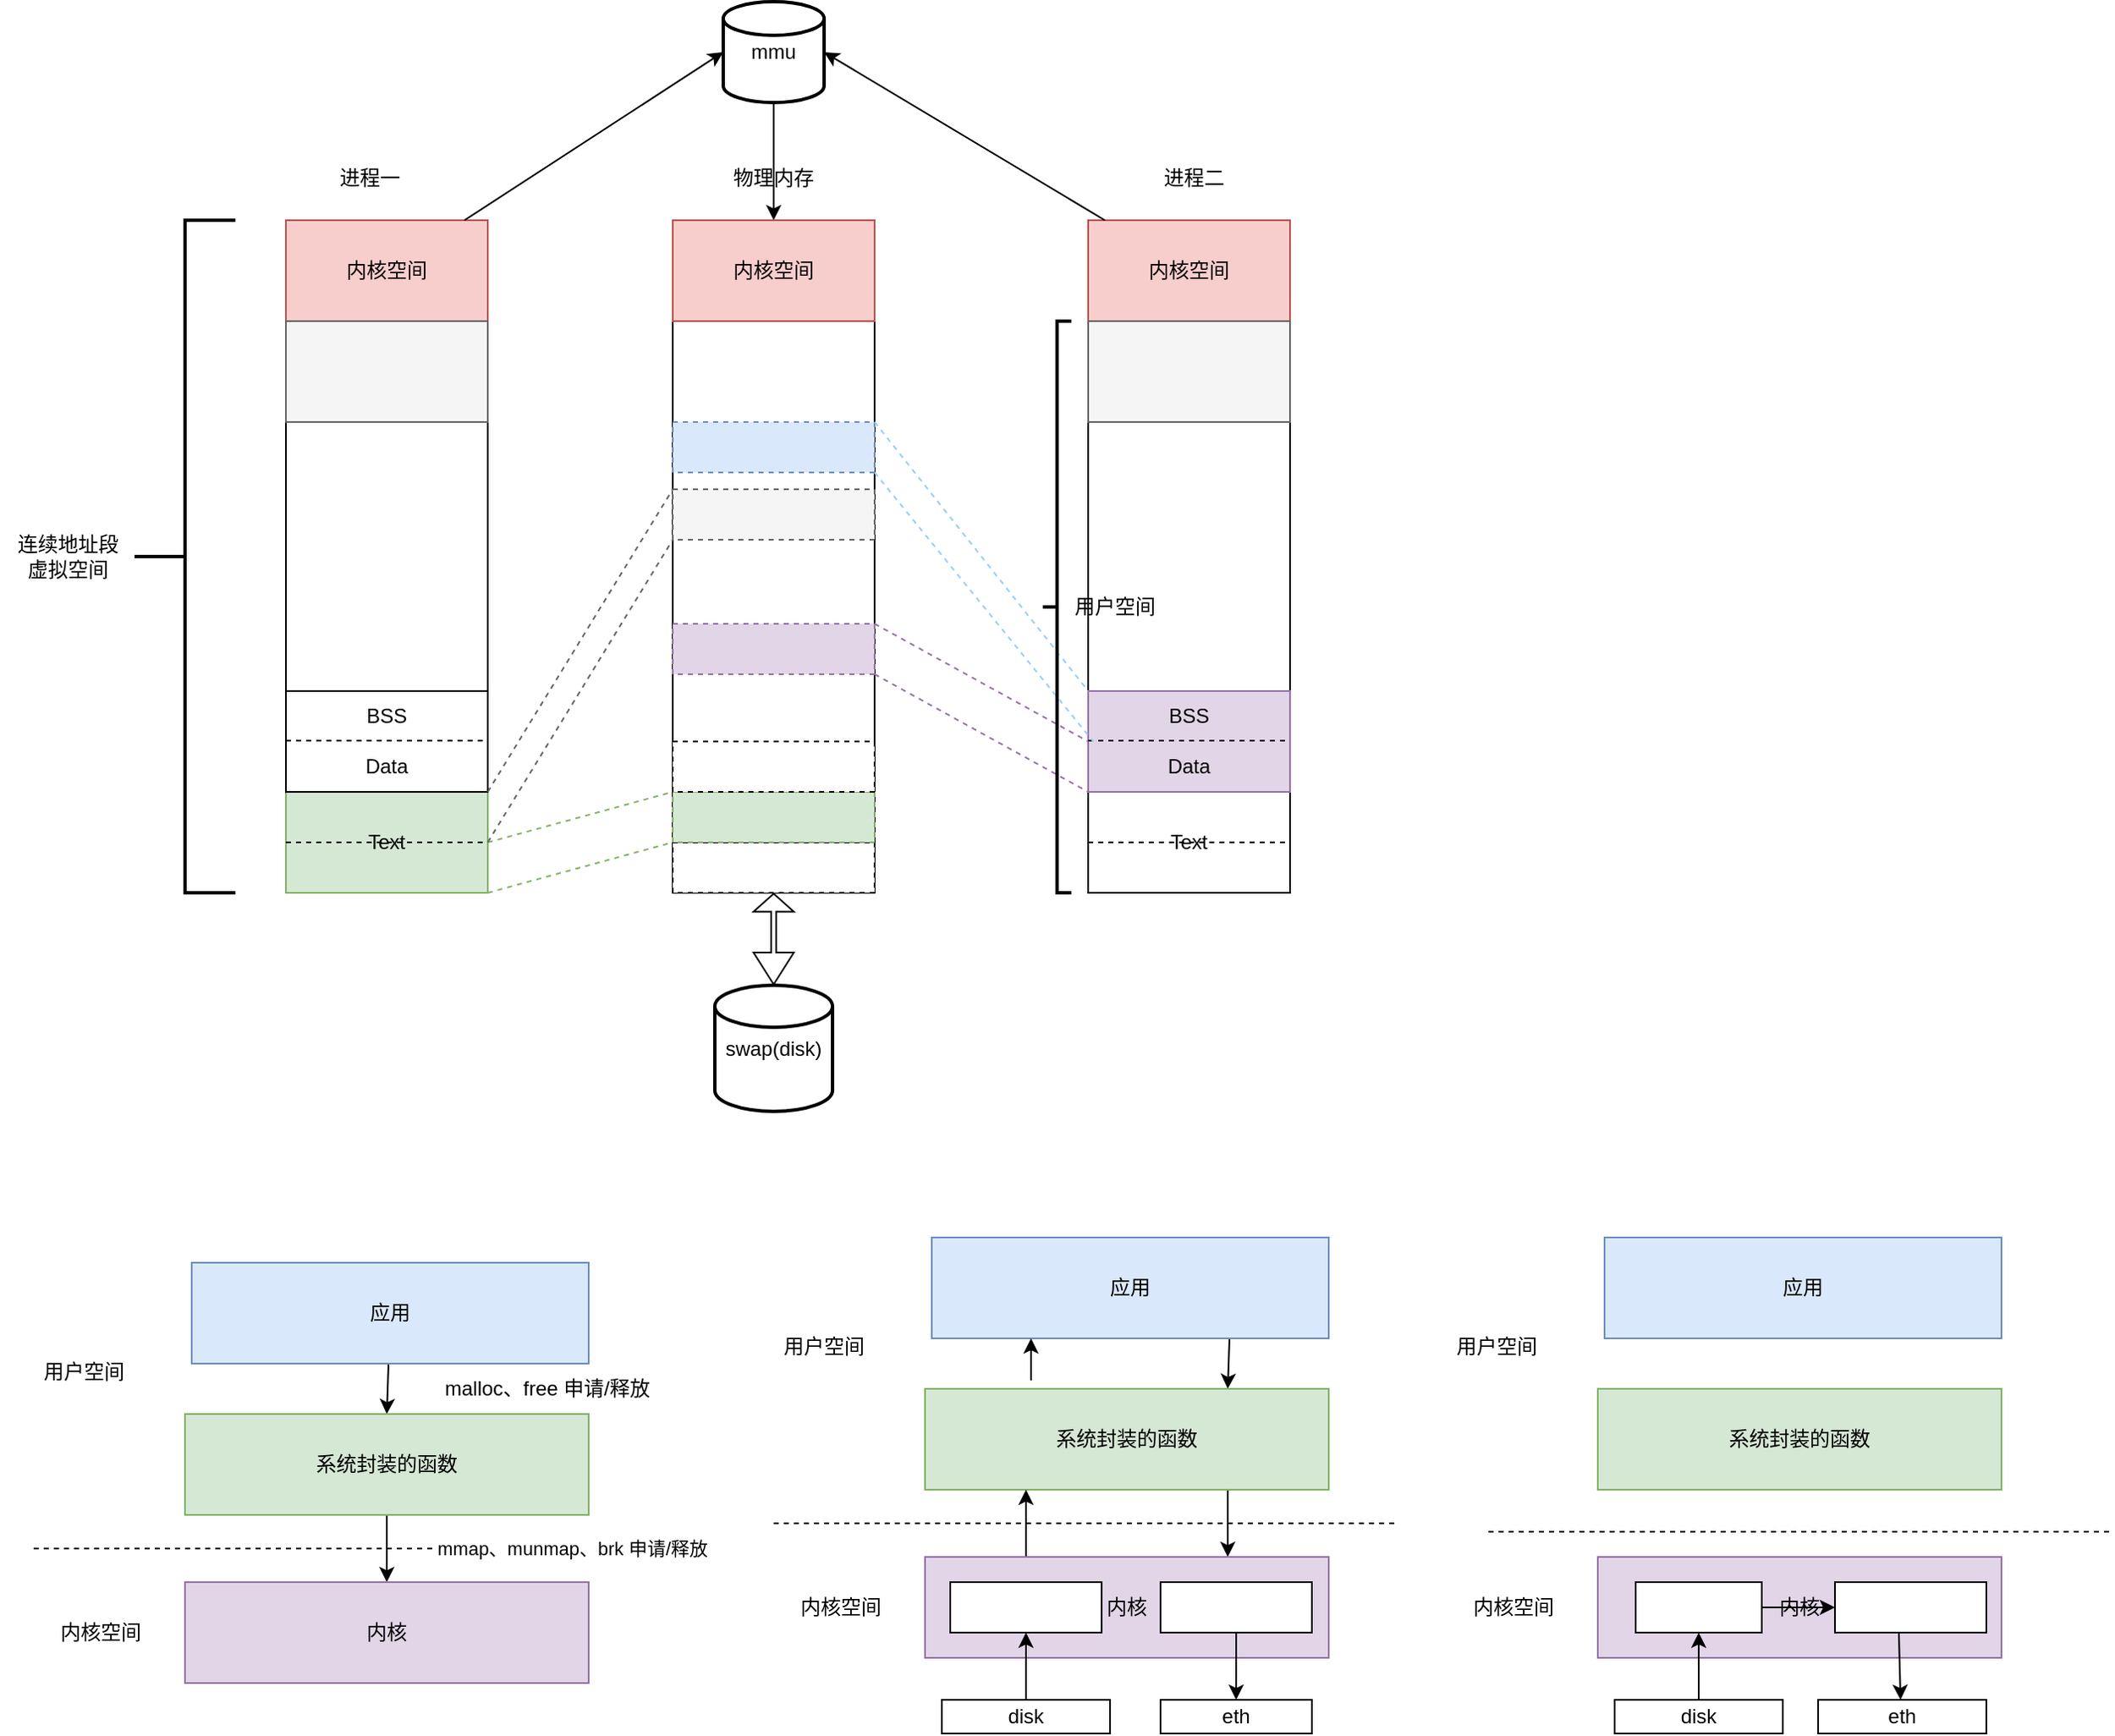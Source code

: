 <mxfile version="26.0.4">
  <diagram name="第 1 页" id="RbE0zZEDlsMbj9A2anAU">
    <mxGraphModel dx="968" dy="1754" grid="1" gridSize="10" guides="1" tooltips="1" connect="1" arrows="1" fold="1" page="1" pageScale="1" pageWidth="827" pageHeight="1169" math="0" shadow="0">
      <root>
        <mxCell id="0" />
        <mxCell id="1" parent="0" />
        <mxCell id="zzDzum1lHBQrz0rzf7VX-42" value="" style="rounded=0;whiteSpace=wrap;html=1;" parent="1" vertex="1">
          <mxGeometry x="460" y="160" width="120" height="340" as="geometry" />
        </mxCell>
        <mxCell id="zzDzum1lHBQrz0rzf7VX-5" value="内核空间" style="rounded=0;whiteSpace=wrap;html=1;fillColor=#f8cecc;strokeColor=#b85450;" parent="1" vertex="1">
          <mxGeometry x="230" y="100" width="120" height="60" as="geometry" />
        </mxCell>
        <mxCell id="zzDzum1lHBQrz0rzf7VX-4" value="" style="rounded=0;whiteSpace=wrap;html=1;" parent="1" vertex="1">
          <mxGeometry x="230" y="220" width="120" height="160" as="geometry" />
        </mxCell>
        <mxCell id="zzDzum1lHBQrz0rzf7VX-14" value="" style="rounded=0;whiteSpace=wrap;html=1;dashed=1;" parent="1" vertex="1">
          <mxGeometry x="460" y="470" width="120" height="30" as="geometry" />
        </mxCell>
        <mxCell id="zzDzum1lHBQrz0rzf7VX-15" value="" style="rounded=0;whiteSpace=wrap;html=1;dashed=1;fillColor=#d5e8d4;strokeColor=#82b366;" parent="1" vertex="1">
          <mxGeometry x="460" y="440" width="120" height="30" as="geometry" />
        </mxCell>
        <mxCell id="zzDzum1lHBQrz0rzf7VX-16" value="" style="rounded=0;whiteSpace=wrap;html=1;dashed=1;" parent="1" vertex="1">
          <mxGeometry x="460" y="410" width="120" height="30" as="geometry" />
        </mxCell>
        <mxCell id="zzDzum1lHBQrz0rzf7VX-18" value="" style="endArrow=none;dashed=1;html=1;rounded=0;exitX=1;exitY=0.5;exitDx=0;exitDy=0;entryX=0;entryY=1;entryDx=0;entryDy=0;fillColor=#d5e8d4;strokeColor=#82b366;" parent="1" target="zzDzum1lHBQrz0rzf7VX-16" edge="1">
          <mxGeometry width="50" height="50" relative="1" as="geometry">
            <mxPoint x="350" y="470" as="sourcePoint" />
            <mxPoint x="550" y="300" as="targetPoint" />
          </mxGeometry>
        </mxCell>
        <mxCell id="zzDzum1lHBQrz0rzf7VX-19" value="" style="endArrow=none;dashed=1;html=1;rounded=0;exitX=1;exitY=1;exitDx=0;exitDy=0;entryX=0;entryY=1;entryDx=0;entryDy=0;fillColor=#d5e8d4;strokeColor=#82b366;" parent="1" target="zzDzum1lHBQrz0rzf7VX-15" edge="1">
          <mxGeometry width="50" height="50" relative="1" as="geometry">
            <mxPoint x="350" y="500" as="sourcePoint" />
            <mxPoint x="470" y="450" as="targetPoint" />
          </mxGeometry>
        </mxCell>
        <mxCell id="zzDzum1lHBQrz0rzf7VX-28" value="Text" style="rounded=0;whiteSpace=wrap;html=1;fillColor=#d5e8d4;strokeColor=#82b366;" parent="1" vertex="1">
          <mxGeometry x="230" y="440" width="120" height="60" as="geometry" />
        </mxCell>
        <mxCell id="zzDzum1lHBQrz0rzf7VX-36" value="" style="endArrow=none;dashed=1;html=1;strokeWidth=1;rounded=0;exitX=0;exitY=0.5;exitDx=0;exitDy=0;entryX=1;entryY=0.5;entryDx=0;entryDy=0;" parent="1" source="zzDzum1lHBQrz0rzf7VX-28" target="zzDzum1lHBQrz0rzf7VX-28" edge="1">
          <mxGeometry width="50" height="50" relative="1" as="geometry">
            <mxPoint x="470" y="350" as="sourcePoint" />
            <mxPoint x="520" y="300" as="targetPoint" />
          </mxGeometry>
        </mxCell>
        <mxCell id="zzDzum1lHBQrz0rzf7VX-37" value="" style="rounded=0;whiteSpace=wrap;html=1;" parent="1" vertex="1">
          <mxGeometry x="230" y="380" width="120" height="60" as="geometry" />
        </mxCell>
        <mxCell id="zzDzum1lHBQrz0rzf7VX-38" value="" style="endArrow=none;dashed=1;html=1;strokeWidth=1;rounded=0;exitX=0;exitY=0.5;exitDx=0;exitDy=0;entryX=1;entryY=0.5;entryDx=0;entryDy=0;" parent="1" edge="1">
          <mxGeometry width="50" height="50" relative="1" as="geometry">
            <mxPoint x="230" y="409.5" as="sourcePoint" />
            <mxPoint x="350" y="409.5" as="targetPoint" />
          </mxGeometry>
        </mxCell>
        <mxCell id="zzDzum1lHBQrz0rzf7VX-40" value="Data" style="text;html=1;align=center;verticalAlign=middle;whiteSpace=wrap;rounded=0;" parent="1" vertex="1">
          <mxGeometry x="260" y="410" width="60" height="30" as="geometry" />
        </mxCell>
        <mxCell id="zzDzum1lHBQrz0rzf7VX-41" value="BSS" style="text;html=1;align=center;verticalAlign=middle;whiteSpace=wrap;rounded=0;" parent="1" vertex="1">
          <mxGeometry x="260" y="380" width="60" height="30" as="geometry" />
        </mxCell>
        <mxCell id="zzDzum1lHBQrz0rzf7VX-43" value="" style="rounded=0;whiteSpace=wrap;html=1;dashed=1;fillColor=#f5f5f5;fontColor=#333333;strokeColor=#666666;" parent="1" vertex="1">
          <mxGeometry x="460" y="260" width="120" height="30" as="geometry" />
        </mxCell>
        <mxCell id="zzDzum1lHBQrz0rzf7VX-44" value="" style="endArrow=none;dashed=1;html=1;rounded=0;exitX=1;exitY=0.5;exitDx=0;exitDy=0;entryX=0;entryY=0;entryDx=0;entryDy=0;fillColor=#f5f5f5;strokeColor=#666666;" parent="1" target="zzDzum1lHBQrz0rzf7VX-43" edge="1">
          <mxGeometry width="50" height="50" relative="1" as="geometry">
            <mxPoint x="350" y="440" as="sourcePoint" />
            <mxPoint x="460" y="410" as="targetPoint" />
          </mxGeometry>
        </mxCell>
        <mxCell id="zzDzum1lHBQrz0rzf7VX-46" value="" style="endArrow=none;dashed=1;html=1;rounded=0;exitX=1;exitY=0.5;exitDx=0;exitDy=0;entryX=0;entryY=1;entryDx=0;entryDy=0;fillColor=#f5f5f5;strokeColor=#666666;" parent="1" source="zzDzum1lHBQrz0rzf7VX-28" target="zzDzum1lHBQrz0rzf7VX-43" edge="1">
          <mxGeometry width="50" height="50" relative="1" as="geometry">
            <mxPoint x="360" y="450" as="sourcePoint" />
            <mxPoint x="470" y="270" as="targetPoint" />
          </mxGeometry>
        </mxCell>
        <mxCell id="zzDzum1lHBQrz0rzf7VX-47" value="内核空间" style="rounded=0;whiteSpace=wrap;html=1;fillColor=#f8cecc;strokeColor=#b85450;" parent="1" vertex="1">
          <mxGeometry x="707" y="100" width="120" height="60" as="geometry" />
        </mxCell>
        <mxCell id="zzDzum1lHBQrz0rzf7VX-48" value="" style="rounded=0;whiteSpace=wrap;html=1;" parent="1" vertex="1">
          <mxGeometry x="707" y="160" width="120" height="220" as="geometry" />
        </mxCell>
        <mxCell id="zzDzum1lHBQrz0rzf7VX-49" value="Text" style="rounded=0;whiteSpace=wrap;html=1;" parent="1" vertex="1">
          <mxGeometry x="707" y="440" width="120" height="60" as="geometry" />
        </mxCell>
        <mxCell id="zzDzum1lHBQrz0rzf7VX-50" value="" style="endArrow=none;dashed=1;html=1;strokeWidth=1;rounded=0;exitX=0;exitY=0.5;exitDx=0;exitDy=0;entryX=1;entryY=0.5;entryDx=0;entryDy=0;" parent="1" source="zzDzum1lHBQrz0rzf7VX-49" target="zzDzum1lHBQrz0rzf7VX-49" edge="1">
          <mxGeometry width="50" height="50" relative="1" as="geometry">
            <mxPoint x="947" y="350" as="sourcePoint" />
            <mxPoint x="997" y="300" as="targetPoint" />
          </mxGeometry>
        </mxCell>
        <mxCell id="zzDzum1lHBQrz0rzf7VX-51" value="" style="rounded=0;whiteSpace=wrap;html=1;fillColor=#e1d5e7;strokeColor=#9673a6;" parent="1" vertex="1">
          <mxGeometry x="707" y="380" width="120" height="60" as="geometry" />
        </mxCell>
        <mxCell id="zzDzum1lHBQrz0rzf7VX-52" value="" style="endArrow=none;dashed=1;html=1;strokeWidth=1;rounded=0;exitX=0;exitY=0.5;exitDx=0;exitDy=0;entryX=1;entryY=0.5;entryDx=0;entryDy=0;" parent="1" edge="1">
          <mxGeometry width="50" height="50" relative="1" as="geometry">
            <mxPoint x="707" y="409.5" as="sourcePoint" />
            <mxPoint x="827" y="409.5" as="targetPoint" />
          </mxGeometry>
        </mxCell>
        <mxCell id="zzDzum1lHBQrz0rzf7VX-53" value="Data" style="text;html=1;align=center;verticalAlign=middle;whiteSpace=wrap;rounded=0;" parent="1" vertex="1">
          <mxGeometry x="737" y="410" width="60" height="30" as="geometry" />
        </mxCell>
        <mxCell id="zzDzum1lHBQrz0rzf7VX-54" value="BSS" style="text;html=1;align=center;verticalAlign=middle;whiteSpace=wrap;rounded=0;" parent="1" vertex="1">
          <mxGeometry x="737" y="380" width="60" height="30" as="geometry" />
        </mxCell>
        <mxCell id="zzDzum1lHBQrz0rzf7VX-55" value="" style="rounded=0;whiteSpace=wrap;html=1;dashed=1;fillColor=#e1d5e7;strokeColor=#9673a6;" parent="1" vertex="1">
          <mxGeometry x="460" y="340" width="120" height="30" as="geometry" />
        </mxCell>
        <mxCell id="zzDzum1lHBQrz0rzf7VX-56" value="" style="rounded=0;whiteSpace=wrap;html=1;dashed=1;fillColor=#dae8fc;strokeColor=#6c8ebf;" parent="1" vertex="1">
          <mxGeometry x="460" y="220" width="120" height="30" as="geometry" />
        </mxCell>
        <mxCell id="zzDzum1lHBQrz0rzf7VX-60" value="" style="endArrow=none;dashed=1;html=1;rounded=0;entryX=0;entryY=1;entryDx=0;entryDy=0;fillColor=#e1d5e7;strokeColor=#9673a6;" parent="1" target="zzDzum1lHBQrz0rzf7VX-51" edge="1">
          <mxGeometry width="50" height="50" relative="1" as="geometry">
            <mxPoint x="580" y="370" as="sourcePoint" />
            <mxPoint x="470" y="270" as="targetPoint" />
          </mxGeometry>
        </mxCell>
        <mxCell id="zzDzum1lHBQrz0rzf7VX-61" value="" style="endArrow=none;dashed=1;html=1;rounded=0;exitX=1;exitY=0;exitDx=0;exitDy=0;entryX=0;entryY=0.5;entryDx=0;entryDy=0;fillColor=#e1d5e7;strokeColor=#9673a6;" parent="1" source="zzDzum1lHBQrz0rzf7VX-55" target="zzDzum1lHBQrz0rzf7VX-51" edge="1">
          <mxGeometry width="50" height="50" relative="1" as="geometry">
            <mxPoint x="588" y="382" as="sourcePoint" />
            <mxPoint x="717" y="450" as="targetPoint" />
          </mxGeometry>
        </mxCell>
        <mxCell id="zzDzum1lHBQrz0rzf7VX-62" value="" style="endArrow=none;dashed=1;html=1;rounded=0;strokeColor=#99CCFF;exitX=1;exitY=1;exitDx=0;exitDy=0;" parent="1" source="zzDzum1lHBQrz0rzf7VX-56" edge="1">
          <mxGeometry width="50" height="50" relative="1" as="geometry">
            <mxPoint x="580" y="220" as="sourcePoint" />
            <mxPoint x="710" y="410" as="targetPoint" />
          </mxGeometry>
        </mxCell>
        <mxCell id="zzDzum1lHBQrz0rzf7VX-63" value="" style="endArrow=none;dashed=1;html=1;rounded=0;entryX=0;entryY=1;entryDx=0;entryDy=0;strokeColor=#99CCFF;exitX=1;exitY=0;exitDx=0;exitDy=0;" parent="1" source="zzDzum1lHBQrz0rzf7VX-56" target="zzDzum1lHBQrz0rzf7VX-48" edge="1">
          <mxGeometry width="50" height="50" relative="1" as="geometry">
            <mxPoint x="610" y="220" as="sourcePoint" />
            <mxPoint x="720" y="420" as="targetPoint" />
          </mxGeometry>
        </mxCell>
        <mxCell id="zzDzum1lHBQrz0rzf7VX-64" value="进程一" style="text;html=1;align=center;verticalAlign=middle;whiteSpace=wrap;rounded=0;" parent="1" vertex="1">
          <mxGeometry x="250" y="60" width="60" height="30" as="geometry" />
        </mxCell>
        <mxCell id="zzDzum1lHBQrz0rzf7VX-65" value="进程二" style="text;html=1;align=center;verticalAlign=middle;whiteSpace=wrap;rounded=0;" parent="1" vertex="1">
          <mxGeometry x="740" y="60" width="60" height="30" as="geometry" />
        </mxCell>
        <mxCell id="zzDzum1lHBQrz0rzf7VX-68" value="" style="strokeWidth=2;html=1;shape=mxgraph.flowchart.annotation_2;align=left;labelPosition=right;pointerEvents=1;" parent="1" vertex="1">
          <mxGeometry x="140" y="100" width="60" height="400" as="geometry" />
        </mxCell>
        <mxCell id="zzDzum1lHBQrz0rzf7VX-69" value="连续地址段&lt;div&gt;虚拟空间&lt;/div&gt;" style="text;html=1;align=center;verticalAlign=middle;resizable=0;points=[];autosize=1;strokeColor=none;fillColor=none;" parent="1" vertex="1">
          <mxGeometry x="60" y="280" width="80" height="40" as="geometry" />
        </mxCell>
        <mxCell id="zzDzum1lHBQrz0rzf7VX-70" value="物理内存" style="text;html=1;align=center;verticalAlign=middle;whiteSpace=wrap;rounded=0;" parent="1" vertex="1">
          <mxGeometry x="490" y="60" width="60" height="30" as="geometry" />
        </mxCell>
        <mxCell id="9y9Copx7se7E2T3DfJLC-10" style="edgeStyle=none;rounded=0;orthogonalLoop=1;jettySize=auto;html=1;entryX=0.5;entryY=0;entryDx=0;entryDy=0;" edge="1" parent="1" source="zzDzum1lHBQrz0rzf7VX-71" target="9y9Copx7se7E2T3DfJLC-6">
          <mxGeometry relative="1" as="geometry" />
        </mxCell>
        <mxCell id="zzDzum1lHBQrz0rzf7VX-71" value="mmu" style="strokeWidth=2;html=1;shape=mxgraph.flowchart.database;whiteSpace=wrap;" parent="1" vertex="1">
          <mxGeometry x="490" y="-30" width="60" height="60" as="geometry" />
        </mxCell>
        <mxCell id="zzDzum1lHBQrz0rzf7VX-72" style="edgeStyle=none;rounded=0;orthogonalLoop=1;jettySize=auto;html=1;entryX=0;entryY=0.5;entryDx=0;entryDy=0;entryPerimeter=0;" parent="1" source="zzDzum1lHBQrz0rzf7VX-5" target="zzDzum1lHBQrz0rzf7VX-71" edge="1">
          <mxGeometry relative="1" as="geometry" />
        </mxCell>
        <mxCell id="zzDzum1lHBQrz0rzf7VX-73" style="edgeStyle=none;rounded=0;orthogonalLoop=1;jettySize=auto;html=1;entryX=1;entryY=0.5;entryDx=0;entryDy=0;entryPerimeter=0;" parent="1" source="zzDzum1lHBQrz0rzf7VX-47" target="zzDzum1lHBQrz0rzf7VX-71" edge="1">
          <mxGeometry relative="1" as="geometry" />
        </mxCell>
        <mxCell id="9y9Copx7se7E2T3DfJLC-11" style="edgeStyle=none;rounded=0;orthogonalLoop=1;jettySize=auto;html=1;entryX=0.5;entryY=0;entryDx=0;entryDy=0;" edge="1" parent="1" source="9y9Copx7se7E2T3DfJLC-1" target="9y9Copx7se7E2T3DfJLC-2">
          <mxGeometry relative="1" as="geometry" />
        </mxCell>
        <mxCell id="9y9Copx7se7E2T3DfJLC-1" value="应用" style="rounded=0;whiteSpace=wrap;html=1;fillColor=#dae8fc;strokeColor=#6c8ebf;" vertex="1" parent="1">
          <mxGeometry x="174" y="720" width="236" height="60" as="geometry" />
        </mxCell>
        <mxCell id="9y9Copx7se7E2T3DfJLC-13" style="edgeStyle=none;rounded=0;orthogonalLoop=1;jettySize=auto;html=1;entryX=0.5;entryY=0;entryDx=0;entryDy=0;" edge="1" parent="1" source="9y9Copx7se7E2T3DfJLC-2" target="9y9Copx7se7E2T3DfJLC-12">
          <mxGeometry relative="1" as="geometry" />
        </mxCell>
        <mxCell id="9y9Copx7se7E2T3DfJLC-2" value="系统封装的函数" style="rounded=0;whiteSpace=wrap;html=1;fillColor=#d5e8d4;strokeColor=#82b366;" vertex="1" parent="1">
          <mxGeometry x="170" y="810" width="240" height="60" as="geometry" />
        </mxCell>
        <mxCell id="9y9Copx7se7E2T3DfJLC-4" value="" style="shape=flexArrow;endArrow=classic;startArrow=classic;html=1;rounded=0;width=3;endSize=3.23;entryX=0.5;entryY=1;entryDx=0;entryDy=0;" edge="1" parent="1" target="zzDzum1lHBQrz0rzf7VX-14">
          <mxGeometry width="100" height="100" relative="1" as="geometry">
            <mxPoint x="520" y="555" as="sourcePoint" />
            <mxPoint x="520" y="510" as="targetPoint" />
          </mxGeometry>
        </mxCell>
        <mxCell id="9y9Copx7se7E2T3DfJLC-5" value="swap(disk)" style="strokeWidth=2;html=1;shape=mxgraph.flowchart.database;whiteSpace=wrap;" vertex="1" parent="1">
          <mxGeometry x="485" y="555" width="70" height="75" as="geometry" />
        </mxCell>
        <mxCell id="9y9Copx7se7E2T3DfJLC-6" value="内核空间" style="rounded=0;whiteSpace=wrap;html=1;fillColor=#f8cecc;strokeColor=#b85450;" vertex="1" parent="1">
          <mxGeometry x="460" y="100" width="120" height="60" as="geometry" />
        </mxCell>
        <mxCell id="9y9Copx7se7E2T3DfJLC-7" value="用户空间" style="strokeWidth=2;html=1;shape=mxgraph.flowchart.annotation_2;align=left;labelPosition=right;pointerEvents=1;" vertex="1" parent="1">
          <mxGeometry x="680" y="160" width="17" height="340" as="geometry" />
        </mxCell>
        <mxCell id="9y9Copx7se7E2T3DfJLC-12" value="内核" style="rounded=0;whiteSpace=wrap;html=1;fillColor=#e1d5e7;strokeColor=#9673a6;" vertex="1" parent="1">
          <mxGeometry x="170" y="910" width="240" height="60" as="geometry" />
        </mxCell>
        <mxCell id="9y9Copx7se7E2T3DfJLC-14" value="" style="endArrow=none;dashed=1;html=1;strokeWidth=1;rounded=0;" edge="1" parent="1">
          <mxGeometry width="50" height="50" relative="1" as="geometry">
            <mxPoint x="80" y="890" as="sourcePoint" />
            <mxPoint x="450" y="890" as="targetPoint" />
          </mxGeometry>
        </mxCell>
        <mxCell id="9y9Copx7se7E2T3DfJLC-19" value="mmap、munmap、brk 申请/释放" style="edgeLabel;html=1;align=center;verticalAlign=middle;resizable=0;points=[];" vertex="1" connectable="0" parent="9y9Copx7se7E2T3DfJLC-14">
          <mxGeometry x="0.292" relative="1" as="geometry">
            <mxPoint x="81" as="offset" />
          </mxGeometry>
        </mxCell>
        <mxCell id="9y9Copx7se7E2T3DfJLC-16" value="用户空间" style="text;html=1;align=center;verticalAlign=middle;whiteSpace=wrap;rounded=0;" vertex="1" parent="1">
          <mxGeometry x="80" y="770" width="60" height="30" as="geometry" />
        </mxCell>
        <mxCell id="9y9Copx7se7E2T3DfJLC-17" value="内核空间" style="text;html=1;align=center;verticalAlign=middle;whiteSpace=wrap;rounded=0;" vertex="1" parent="1">
          <mxGeometry x="90" y="925" width="60" height="30" as="geometry" />
        </mxCell>
        <mxCell id="9y9Copx7se7E2T3DfJLC-18" value="malloc、free 申请/释放" style="text;html=1;align=center;verticalAlign=middle;resizable=0;points=[];autosize=1;strokeColor=none;fillColor=none;" vertex="1" parent="1">
          <mxGeometry x="310" y="780" width="150" height="30" as="geometry" />
        </mxCell>
        <mxCell id="9y9Copx7se7E2T3DfJLC-40" style="edgeStyle=none;rounded=0;orthogonalLoop=1;jettySize=auto;html=1;exitX=0.75;exitY=1;exitDx=0;exitDy=0;entryX=0.75;entryY=0;entryDx=0;entryDy=0;" edge="1" parent="1" source="9y9Copx7se7E2T3DfJLC-21" target="9y9Copx7se7E2T3DfJLC-23">
          <mxGeometry relative="1" as="geometry" />
        </mxCell>
        <mxCell id="9y9Copx7se7E2T3DfJLC-21" value="应用" style="rounded=0;whiteSpace=wrap;html=1;fillColor=#dae8fc;strokeColor=#6c8ebf;" vertex="1" parent="1">
          <mxGeometry x="614" y="705" width="236" height="60" as="geometry" />
        </mxCell>
        <mxCell id="9y9Copx7se7E2T3DfJLC-38" style="edgeStyle=none;rounded=0;orthogonalLoop=1;jettySize=auto;html=1;exitX=0.75;exitY=1;exitDx=0;exitDy=0;entryX=0.75;entryY=0;entryDx=0;entryDy=0;" edge="1" parent="1" source="9y9Copx7se7E2T3DfJLC-23" target="9y9Copx7se7E2T3DfJLC-24">
          <mxGeometry relative="1" as="geometry" />
        </mxCell>
        <mxCell id="9y9Copx7se7E2T3DfJLC-39" style="edgeStyle=none;rounded=0;orthogonalLoop=1;jettySize=auto;html=1;entryX=0.25;entryY=1;entryDx=0;entryDy=0;" edge="1" parent="1" target="9y9Copx7se7E2T3DfJLC-21">
          <mxGeometry relative="1" as="geometry">
            <mxPoint x="673" y="790" as="sourcePoint" />
          </mxGeometry>
        </mxCell>
        <mxCell id="9y9Copx7se7E2T3DfJLC-23" value="系统封装的函数" style="rounded=0;whiteSpace=wrap;html=1;fillColor=#d5e8d4;strokeColor=#82b366;" vertex="1" parent="1">
          <mxGeometry x="610" y="795" width="240" height="60" as="geometry" />
        </mxCell>
        <mxCell id="9y9Copx7se7E2T3DfJLC-37" style="edgeStyle=none;rounded=0;orthogonalLoop=1;jettySize=auto;html=1;exitX=0.25;exitY=0;exitDx=0;exitDy=0;entryX=0.25;entryY=1;entryDx=0;entryDy=0;" edge="1" parent="1" source="9y9Copx7se7E2T3DfJLC-24" target="9y9Copx7se7E2T3DfJLC-23">
          <mxGeometry relative="1" as="geometry">
            <mxPoint x="660" y="860" as="targetPoint" />
          </mxGeometry>
        </mxCell>
        <mxCell id="9y9Copx7se7E2T3DfJLC-24" value="内核" style="rounded=0;whiteSpace=wrap;html=1;fillColor=#e1d5e7;strokeColor=#9673a6;" vertex="1" parent="1">
          <mxGeometry x="610" y="895" width="240" height="60" as="geometry" />
        </mxCell>
        <mxCell id="9y9Copx7se7E2T3DfJLC-25" value="" style="endArrow=none;dashed=1;html=1;strokeWidth=1;rounded=0;" edge="1" parent="1">
          <mxGeometry width="50" height="50" relative="1" as="geometry">
            <mxPoint x="520" y="875" as="sourcePoint" />
            <mxPoint x="890" y="875" as="targetPoint" />
          </mxGeometry>
        </mxCell>
        <mxCell id="9y9Copx7se7E2T3DfJLC-27" value="用户空间" style="text;html=1;align=center;verticalAlign=middle;whiteSpace=wrap;rounded=0;" vertex="1" parent="1">
          <mxGeometry x="520" y="755" width="60" height="30" as="geometry" />
        </mxCell>
        <mxCell id="9y9Copx7se7E2T3DfJLC-28" value="内核空间" style="text;html=1;align=center;verticalAlign=middle;whiteSpace=wrap;rounded=0;" vertex="1" parent="1">
          <mxGeometry x="530" y="910" width="60" height="30" as="geometry" />
        </mxCell>
        <mxCell id="9y9Copx7se7E2T3DfJLC-36" style="edgeStyle=none;rounded=0;orthogonalLoop=1;jettySize=auto;html=1;exitX=0.5;exitY=1;exitDx=0;exitDy=0;" edge="1" parent="1" source="9y9Copx7se7E2T3DfJLC-61">
          <mxGeometry relative="1" as="geometry">
            <mxPoint x="795" y="980" as="targetPoint" />
          </mxGeometry>
        </mxCell>
        <mxCell id="9y9Copx7se7E2T3DfJLC-42" value="应用" style="rounded=0;whiteSpace=wrap;html=1;fillColor=#dae8fc;strokeColor=#6c8ebf;" vertex="1" parent="1">
          <mxGeometry x="1014" y="705" width="236" height="60" as="geometry" />
        </mxCell>
        <mxCell id="9y9Copx7se7E2T3DfJLC-45" value="系统封装的函数" style="rounded=0;whiteSpace=wrap;html=1;fillColor=#d5e8d4;strokeColor=#82b366;" vertex="1" parent="1">
          <mxGeometry x="1010" y="795" width="240" height="60" as="geometry" />
        </mxCell>
        <mxCell id="9y9Copx7se7E2T3DfJLC-47" value="内核" style="rounded=0;whiteSpace=wrap;html=1;fillColor=#e1d5e7;strokeColor=#9673a6;" vertex="1" parent="1">
          <mxGeometry x="1010" y="895" width="240" height="60" as="geometry" />
        </mxCell>
        <mxCell id="9y9Copx7se7E2T3DfJLC-48" value="用户空间" style="text;html=1;align=center;verticalAlign=middle;whiteSpace=wrap;rounded=0;" vertex="1" parent="1">
          <mxGeometry x="920" y="755" width="60" height="30" as="geometry" />
        </mxCell>
        <mxCell id="9y9Copx7se7E2T3DfJLC-49" value="内核空间" style="text;html=1;align=center;verticalAlign=middle;whiteSpace=wrap;rounded=0;" vertex="1" parent="1">
          <mxGeometry x="930" y="910" width="60" height="30" as="geometry" />
        </mxCell>
        <mxCell id="9y9Copx7se7E2T3DfJLC-50" style="edgeStyle=none;rounded=0;orthogonalLoop=1;jettySize=auto;html=1;entryX=0.5;entryY=1;entryDx=0;entryDy=0;" edge="1" parent="1" target="9y9Copx7se7E2T3DfJLC-62">
          <mxGeometry relative="1" as="geometry">
            <mxPoint x="1070" y="980" as="sourcePoint" />
          </mxGeometry>
        </mxCell>
        <mxCell id="9y9Copx7se7E2T3DfJLC-53" style="edgeStyle=none;rounded=0;orthogonalLoop=1;jettySize=auto;html=1;entryX=0.5;entryY=0;entryDx=0;entryDy=0;entryPerimeter=0;exitX=0.422;exitY=0.983;exitDx=0;exitDy=0;exitPerimeter=0;" edge="1" parent="1" source="9y9Copx7se7E2T3DfJLC-63">
          <mxGeometry relative="1" as="geometry">
            <mxPoint x="1190" y="980" as="targetPoint" />
          </mxGeometry>
        </mxCell>
        <mxCell id="9y9Copx7se7E2T3DfJLC-54" value="" style="endArrow=none;dashed=1;html=1;strokeWidth=1;rounded=0;" edge="1" parent="1">
          <mxGeometry width="50" height="50" relative="1" as="geometry">
            <mxPoint x="945" y="880" as="sourcePoint" />
            <mxPoint x="1315" y="880" as="targetPoint" />
          </mxGeometry>
        </mxCell>
        <mxCell id="9y9Copx7se7E2T3DfJLC-66" style="edgeStyle=none;rounded=0;orthogonalLoop=1;jettySize=auto;html=1;entryX=0.5;entryY=1;entryDx=0;entryDy=0;" edge="1" parent="1" source="9y9Copx7se7E2T3DfJLC-55" target="9y9Copx7se7E2T3DfJLC-60">
          <mxGeometry relative="1" as="geometry" />
        </mxCell>
        <mxCell id="9y9Copx7se7E2T3DfJLC-55" value="disk" style="rounded=0;whiteSpace=wrap;html=1;" vertex="1" parent="1">
          <mxGeometry x="620" y="980" width="100" height="20" as="geometry" />
        </mxCell>
        <mxCell id="9y9Copx7se7E2T3DfJLC-57" value="eth" style="rounded=0;whiteSpace=wrap;html=1;" vertex="1" parent="1">
          <mxGeometry x="750" y="980" width="90" height="20" as="geometry" />
        </mxCell>
        <mxCell id="9y9Copx7se7E2T3DfJLC-58" value="disk" style="rounded=0;whiteSpace=wrap;html=1;" vertex="1" parent="1">
          <mxGeometry x="1020" y="980" width="100" height="20" as="geometry" />
        </mxCell>
        <mxCell id="9y9Copx7se7E2T3DfJLC-59" value="eth" style="rounded=0;whiteSpace=wrap;html=1;" vertex="1" parent="1">
          <mxGeometry x="1141" y="980" width="100" height="20" as="geometry" />
        </mxCell>
        <mxCell id="9y9Copx7se7E2T3DfJLC-60" value="" style="rounded=0;whiteSpace=wrap;html=1;" vertex="1" parent="1">
          <mxGeometry x="625" y="910" width="90" height="30" as="geometry" />
        </mxCell>
        <mxCell id="9y9Copx7se7E2T3DfJLC-61" value="" style="rounded=0;whiteSpace=wrap;html=1;" vertex="1" parent="1">
          <mxGeometry x="750" y="910" width="90" height="30" as="geometry" />
        </mxCell>
        <mxCell id="9y9Copx7se7E2T3DfJLC-64" style="edgeStyle=none;rounded=0;orthogonalLoop=1;jettySize=auto;html=1;" edge="1" parent="1" source="9y9Copx7se7E2T3DfJLC-62" target="9y9Copx7se7E2T3DfJLC-63">
          <mxGeometry relative="1" as="geometry" />
        </mxCell>
        <mxCell id="9y9Copx7se7E2T3DfJLC-62" value="" style="rounded=0;whiteSpace=wrap;html=1;" vertex="1" parent="1">
          <mxGeometry x="1032.5" y="910" width="75" height="30" as="geometry" />
        </mxCell>
        <mxCell id="9y9Copx7se7E2T3DfJLC-63" value="" style="rounded=0;whiteSpace=wrap;html=1;" vertex="1" parent="1">
          <mxGeometry x="1151" y="910" width="90" height="30" as="geometry" />
        </mxCell>
        <mxCell id="9y9Copx7se7E2T3DfJLC-67" value="" style="rounded=0;whiteSpace=wrap;html=1;fillColor=#f5f5f5;strokeColor=#666666;fontColor=#333333;" vertex="1" parent="1">
          <mxGeometry x="230" y="160" width="120" height="60" as="geometry" />
        </mxCell>
        <mxCell id="9y9Copx7se7E2T3DfJLC-69" value="" style="rounded=0;whiteSpace=wrap;html=1;fillColor=#f5f5f5;strokeColor=#666666;fontColor=#333333;" vertex="1" parent="1">
          <mxGeometry x="707" y="160" width="120" height="60" as="geometry" />
        </mxCell>
      </root>
    </mxGraphModel>
  </diagram>
</mxfile>
